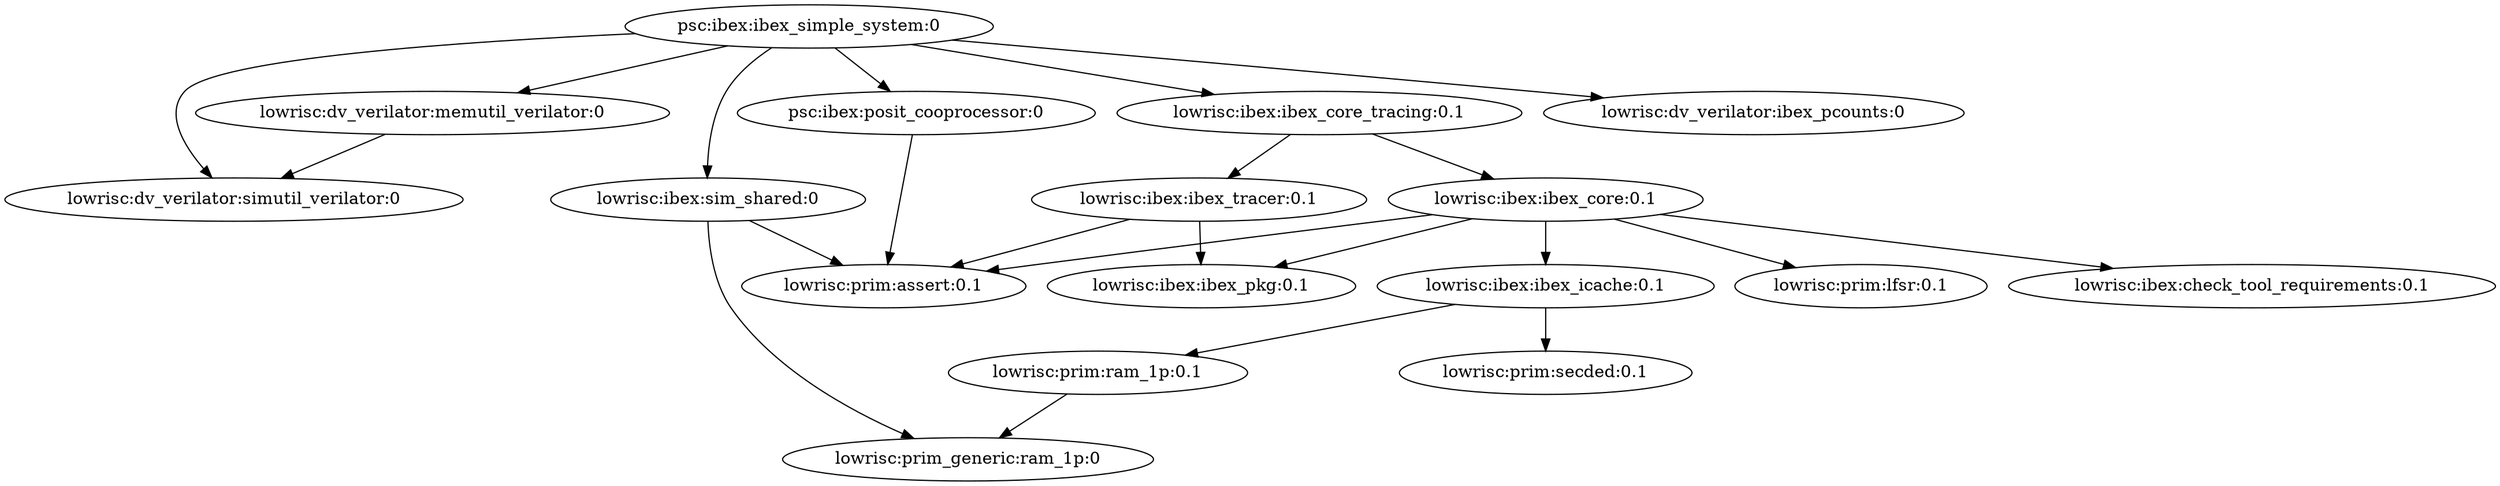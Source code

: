 digraph dependencies {
"psc:ibex:ibex_simple_system:0"->"lowrisc:dv_verilator:memutil_verilator:0"
"psc:ibex:ibex_simple_system:0"->"lowrisc:ibex:sim_shared:0"
"psc:ibex:ibex_simple_system:0"->"lowrisc:dv_verilator:ibex_pcounts:0"
"psc:ibex:ibex_simple_system:0"->"lowrisc:ibex:ibex_core_tracing:0.1"
"psc:ibex:ibex_simple_system:0"->"lowrisc:dv_verilator:simutil_verilator:0"
"psc:ibex:ibex_simple_system:0"->"psc:ibex:posit_cooprocessor:0"
"lowrisc:dv_verilator:memutil_verilator:0"->"lowrisc:dv_verilator:simutil_verilator:0"
"lowrisc:ibex:ibex_core_tracing:0.1"->"lowrisc:ibex:ibex_core:0.1"
"lowrisc:ibex:ibex_core_tracing:0.1"->"lowrisc:ibex:ibex_tracer:0.1"
"lowrisc:ibex:ibex_core:0.1"->"lowrisc:ibex:ibex_icache:0.1"
"lowrisc:ibex:ibex_core:0.1"->"lowrisc:ibex:check_tool_requirements:0.1"
"lowrisc:ibex:ibex_core:0.1"->"lowrisc:ibex:ibex_pkg:0.1"
"lowrisc:ibex:ibex_core:0.1"->"lowrisc:prim:assert:0.1"
"lowrisc:ibex:ibex_core:0.1"->"lowrisc:prim:lfsr:0.1"
"lowrisc:ibex:ibex_icache:0.1"->"lowrisc:prim:ram_1p:0.1"
"lowrisc:ibex:ibex_icache:0.1"->"lowrisc:prim:secded:0.1"
"lowrisc:prim:ram_1p:0.1"->"lowrisc:prim_generic:ram_1p:0"
"lowrisc:ibex:ibex_tracer:0.1"->"lowrisc:ibex:ibex_pkg:0.1"
"lowrisc:ibex:ibex_tracer:0.1"->"lowrisc:prim:assert:0.1"
"lowrisc:ibex:sim_shared:0"->"lowrisc:prim_generic:ram_1p:0"
"lowrisc:ibex:sim_shared:0"->"lowrisc:prim:assert:0.1"
"psc:ibex:posit_cooprocessor:0"->"lowrisc:prim:assert:0.1"
}
